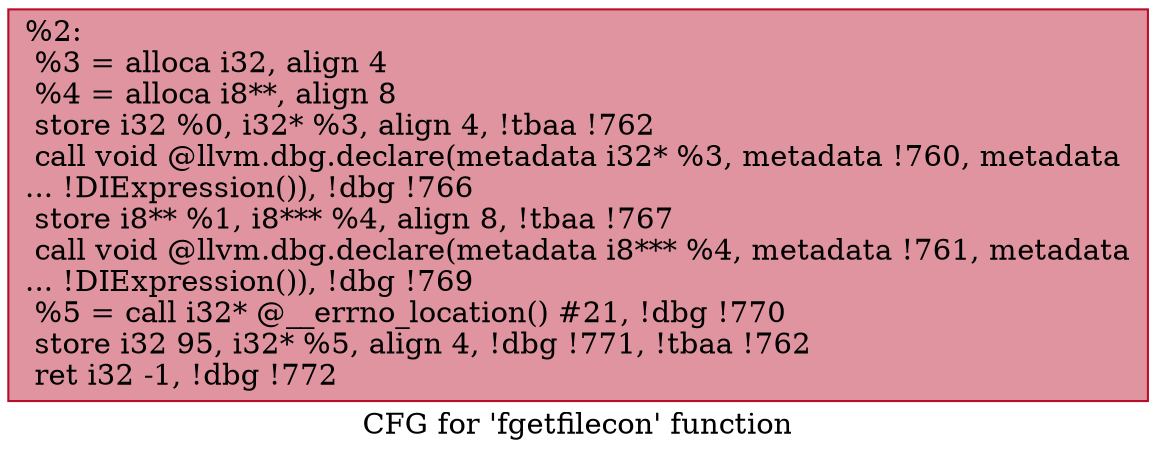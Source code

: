 digraph "CFG for 'fgetfilecon' function" {
	label="CFG for 'fgetfilecon' function";

	Node0xa50b80 [shape=record,color="#b70d28ff", style=filled, fillcolor="#b70d2870",label="{%2:\l  %3 = alloca i32, align 4\l  %4 = alloca i8**, align 8\l  store i32 %0, i32* %3, align 4, !tbaa !762\l  call void @llvm.dbg.declare(metadata i32* %3, metadata !760, metadata\l... !DIExpression()), !dbg !766\l  store i8** %1, i8*** %4, align 8, !tbaa !767\l  call void @llvm.dbg.declare(metadata i8*** %4, metadata !761, metadata\l... !DIExpression()), !dbg !769\l  %5 = call i32* @__errno_location() #21, !dbg !770\l  store i32 95, i32* %5, align 4, !dbg !771, !tbaa !762\l  ret i32 -1, !dbg !772\l}"];
}
